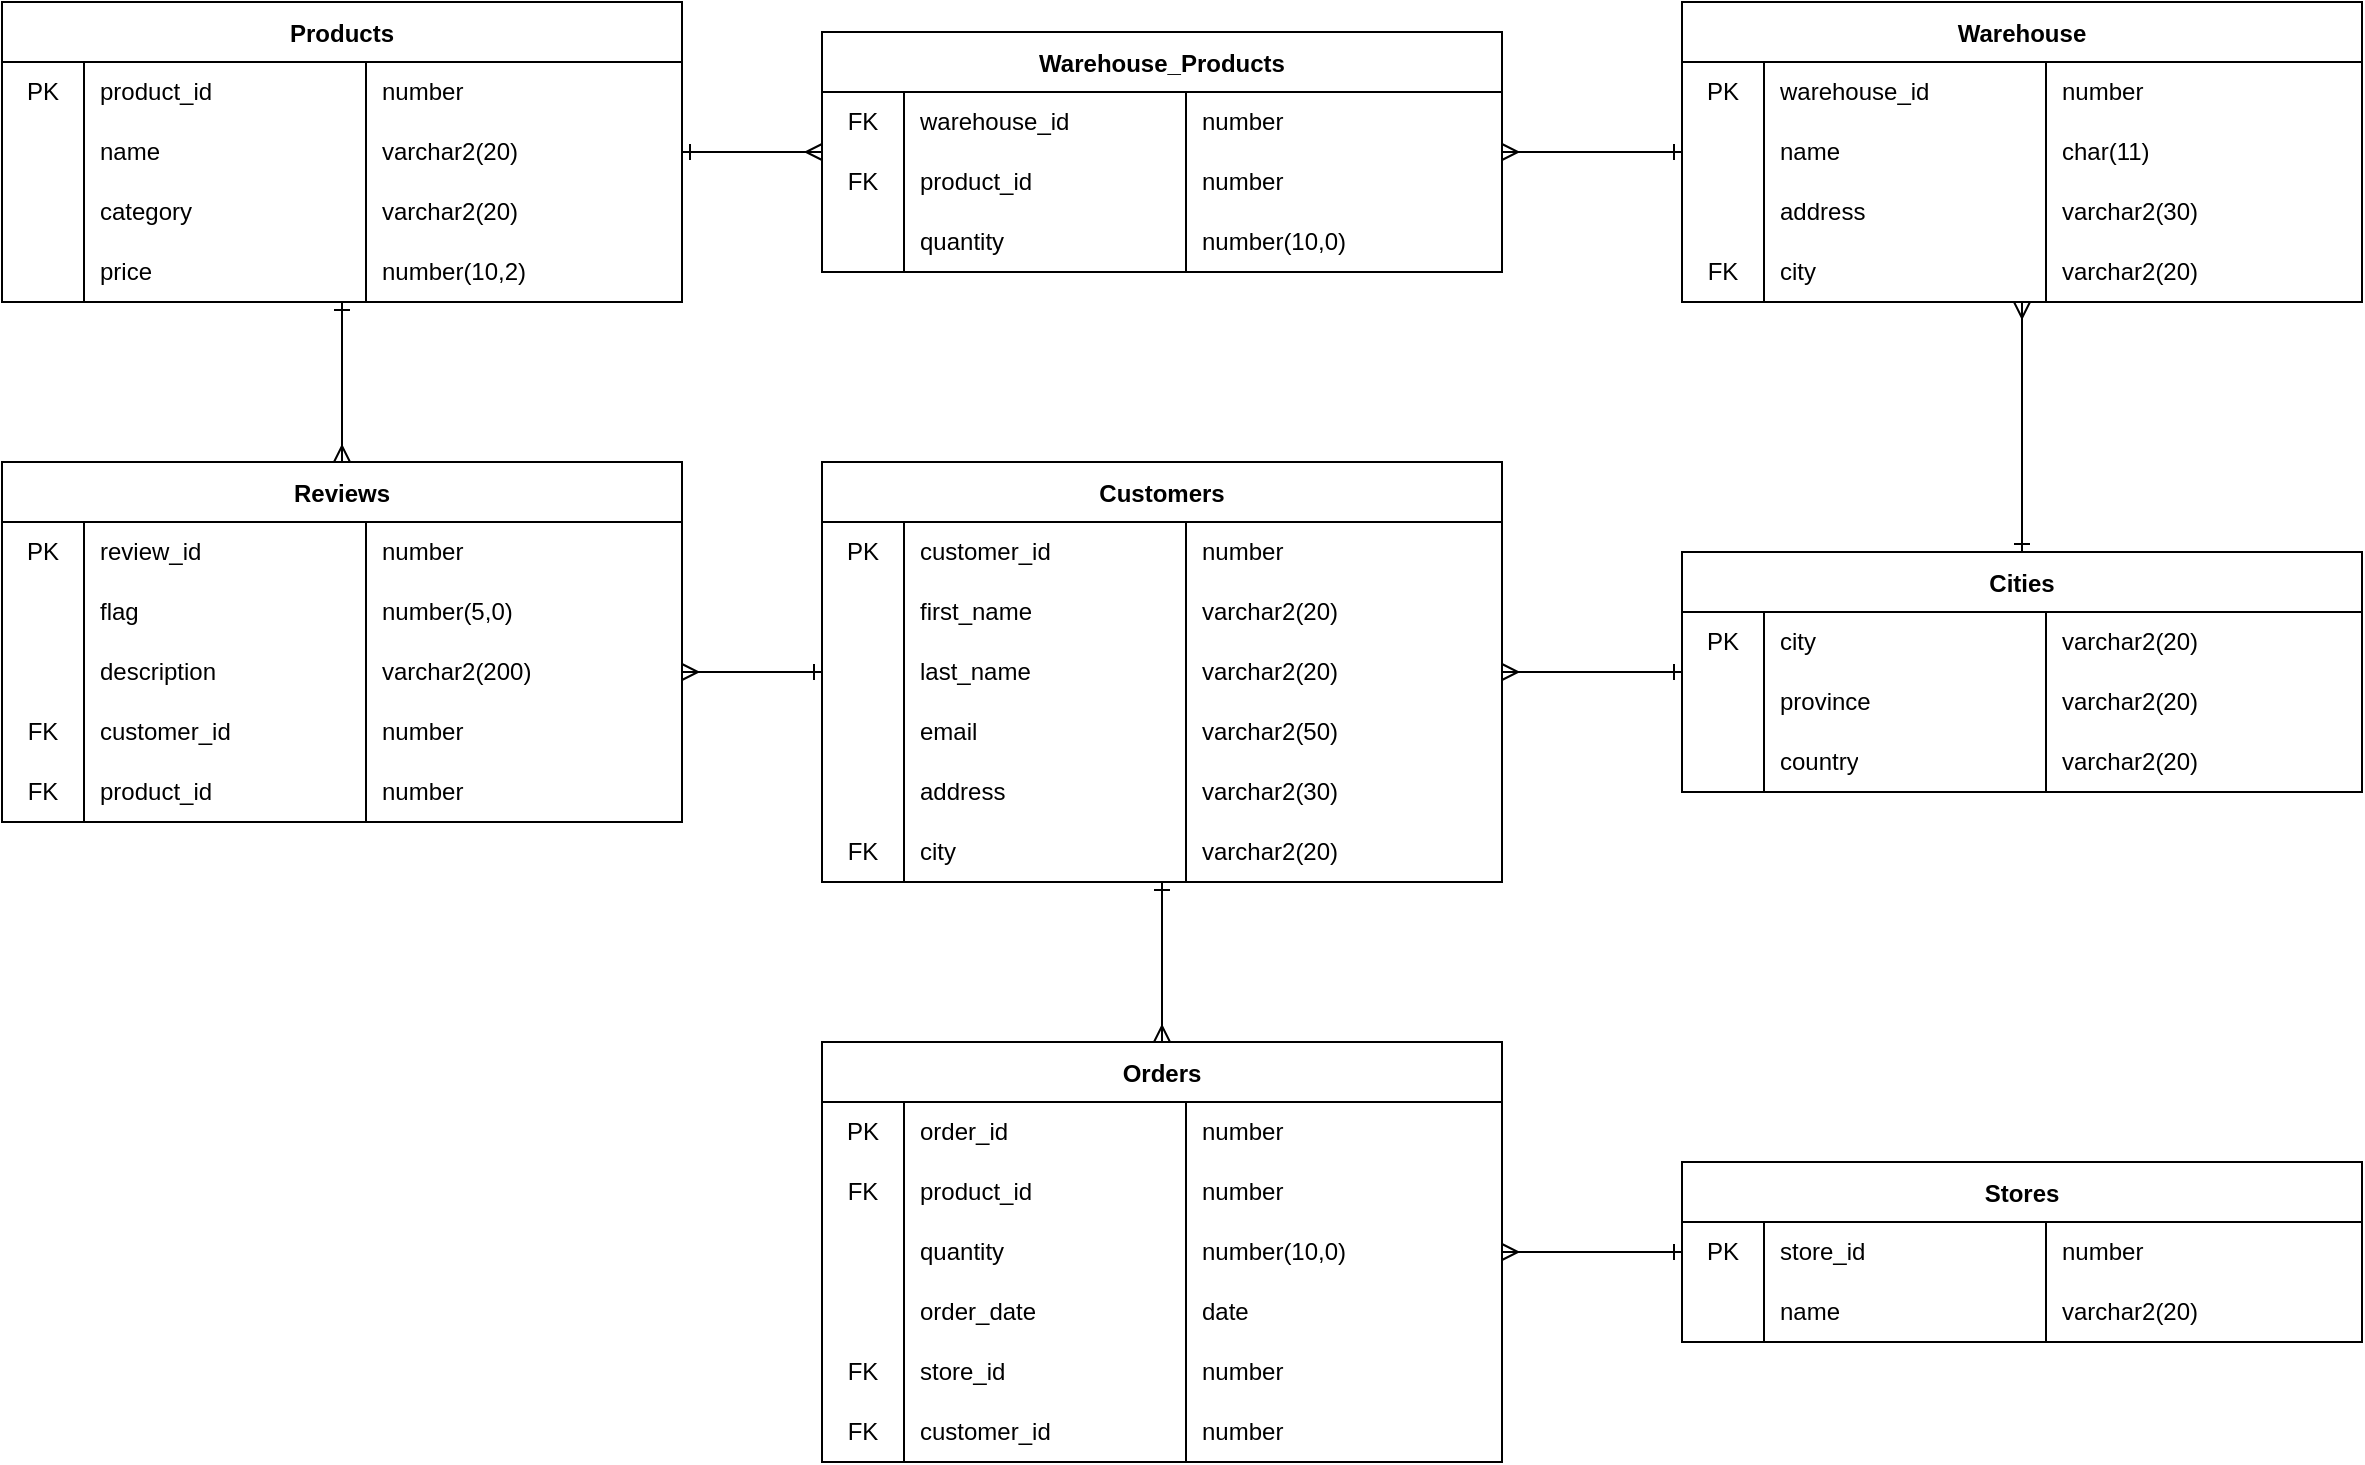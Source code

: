 <mxfile version="20.2.8" type="device"><diagram id="R2lEEEUBdFMjLlhIrx00" name="Page-1"><mxGraphModel dx="3183" dy="2027" grid="1" gridSize="10" guides="1" tooltips="1" connect="1" arrows="1" fold="1" page="1" pageScale="1" pageWidth="850" pageHeight="1100" math="0" shadow="0" extFonts="Permanent Marker^https://fonts.googleapis.com/css?family=Permanent+Marker"><root><mxCell id="0"/><mxCell id="1" parent="0"/><mxCell id="aEODd1yufYdPENkYLMsM-273" style="edgeStyle=orthogonalEdgeStyle;rounded=0;orthogonalLoop=1;jettySize=auto;html=1;exitX=0.5;exitY=0;exitDx=0;exitDy=0;entryX=0.521;entryY=1.113;entryDx=0;entryDy=0;entryPerimeter=0;startArrow=ERone;startFill=0;endArrow=ERmany;endFill=0;" parent="1" source="aEODd1yufYdPENkYLMsM-21" edge="1"><mxGeometry relative="1" as="geometry"><Array as="points"><mxPoint x="-255" y="153"/></Array></mxGeometry></mxCell><mxCell id="aEODd1yufYdPENkYLMsM-21" value="Stores" style="shape=table;startSize=30;container=1;collapsible=0;childLayout=tableLayout;fixedRows=1;rowLines=0;fontStyle=1;strokeWidth=1;" parent="1" vertex="1"><mxGeometry x="-60" y="150" width="340" height="90" as="geometry"/></mxCell><mxCell id="2h-nwLhCGiAIa_opCgop-12" style="shape=tableRow;horizontal=0;startSize=0;swimlaneHead=0;swimlaneBody=0;top=0;left=0;bottom=0;right=0;collapsible=0;dropTarget=0;fillColor=none;points=[[0,0.5],[1,0.5]];portConstraint=eastwest;strokeWidth=1;" parent="aEODd1yufYdPENkYLMsM-21" vertex="1"><mxGeometry y="30" width="340" height="30" as="geometry"/></mxCell><mxCell id="2h-nwLhCGiAIa_opCgop-13" value="PK" style="shape=partialRectangle;html=1;whiteSpace=wrap;connectable=0;fillColor=none;top=0;left=0;bottom=0;right=0;overflow=hidden;pointerEvents=1;strokeWidth=1;" parent="2h-nwLhCGiAIa_opCgop-12" vertex="1"><mxGeometry width="41" height="30" as="geometry"><mxRectangle width="41" height="30" as="alternateBounds"/></mxGeometry></mxCell><mxCell id="2h-nwLhCGiAIa_opCgop-14" value="store_id" style="shape=partialRectangle;html=1;whiteSpace=wrap;connectable=0;fillColor=none;top=0;left=0;bottom=0;right=0;align=left;spacingLeft=6;overflow=hidden;strokeWidth=1;" parent="2h-nwLhCGiAIa_opCgop-12" vertex="1"><mxGeometry x="41" width="141" height="30" as="geometry"><mxRectangle width="141" height="30" as="alternateBounds"/></mxGeometry></mxCell><mxCell id="2h-nwLhCGiAIa_opCgop-15" value="number" style="shape=partialRectangle;html=1;whiteSpace=wrap;connectable=0;fillColor=none;top=0;left=0;bottom=0;right=0;align=left;spacingLeft=6;overflow=hidden;strokeWidth=1;" parent="2h-nwLhCGiAIa_opCgop-12" vertex="1"><mxGeometry x="182" width="158" height="30" as="geometry"><mxRectangle width="158" height="30" as="alternateBounds"/></mxGeometry></mxCell><mxCell id="aEODd1yufYdPENkYLMsM-22" value="" style="shape=tableRow;horizontal=0;startSize=0;swimlaneHead=0;swimlaneBody=0;top=0;left=0;bottom=0;right=0;collapsible=0;dropTarget=0;fillColor=none;points=[[0,0.5],[1,0.5]];portConstraint=eastwest;strokeWidth=1;" parent="aEODd1yufYdPENkYLMsM-21" vertex="1"><mxGeometry y="60" width="340" height="30" as="geometry"/></mxCell><mxCell id="aEODd1yufYdPENkYLMsM-23" value="" style="shape=partialRectangle;html=1;whiteSpace=wrap;connectable=0;fillColor=none;top=0;left=0;bottom=0;right=0;overflow=hidden;pointerEvents=1;strokeWidth=1;" parent="aEODd1yufYdPENkYLMsM-22" vertex="1"><mxGeometry width="41" height="30" as="geometry"><mxRectangle width="41" height="30" as="alternateBounds"/></mxGeometry></mxCell><mxCell id="aEODd1yufYdPENkYLMsM-24" value="name" style="shape=partialRectangle;html=1;whiteSpace=wrap;connectable=0;fillColor=none;top=0;left=0;bottom=0;right=0;align=left;spacingLeft=6;overflow=hidden;strokeWidth=1;" parent="aEODd1yufYdPENkYLMsM-22" vertex="1"><mxGeometry x="41" width="141" height="30" as="geometry"><mxRectangle width="141" height="30" as="alternateBounds"/></mxGeometry></mxCell><mxCell id="aEODd1yufYdPENkYLMsM-215" value="varchar2(20)" style="shape=partialRectangle;html=1;whiteSpace=wrap;connectable=0;fillColor=none;top=0;left=0;bottom=0;right=0;align=left;spacingLeft=6;overflow=hidden;strokeWidth=1;" parent="aEODd1yufYdPENkYLMsM-22" vertex="1"><mxGeometry x="182" width="158" height="30" as="geometry"><mxRectangle width="158" height="30" as="alternateBounds"/></mxGeometry></mxCell><mxCell id="OL5w4VIqLaq0-u9MiyW4-149" style="edgeStyle=orthogonalEdgeStyle;rounded=0;orthogonalLoop=1;jettySize=auto;html=1;exitX=0.5;exitY=0;exitDx=0;exitDy=0;endArrow=ERone;endFill=0;startArrow=ERmany;startFill=0;" edge="1" parent="1" source="OL5w4VIqLaq0-u9MiyW4-1" target="OL5w4VIqLaq0-u9MiyW4-22"><mxGeometry relative="1" as="geometry"/></mxCell><mxCell id="OL5w4VIqLaq0-u9MiyW4-1" value="Orders" style="shape=table;startSize=30;container=1;collapsible=0;childLayout=tableLayout;fixedRows=1;rowLines=0;fontStyle=1;strokeWidth=1;" vertex="1" parent="1"><mxGeometry x="-490" y="90" width="340" height="210" as="geometry"/></mxCell><mxCell id="OL5w4VIqLaq0-u9MiyW4-2" style="shape=tableRow;horizontal=0;startSize=0;swimlaneHead=0;swimlaneBody=0;top=0;left=0;bottom=0;right=0;collapsible=0;dropTarget=0;fillColor=none;points=[[0,0.5],[1,0.5]];portConstraint=eastwest;strokeWidth=1;" vertex="1" parent="OL5w4VIqLaq0-u9MiyW4-1"><mxGeometry y="30" width="340" height="30" as="geometry"/></mxCell><mxCell id="OL5w4VIqLaq0-u9MiyW4-3" value="PK" style="shape=partialRectangle;html=1;whiteSpace=wrap;connectable=0;fillColor=none;top=0;left=0;bottom=0;right=0;overflow=hidden;pointerEvents=1;strokeWidth=1;" vertex="1" parent="OL5w4VIqLaq0-u9MiyW4-2"><mxGeometry width="41" height="30" as="geometry"><mxRectangle width="41" height="30" as="alternateBounds"/></mxGeometry></mxCell><mxCell id="OL5w4VIqLaq0-u9MiyW4-4" value="order_id" style="shape=partialRectangle;html=1;whiteSpace=wrap;connectable=0;fillColor=none;top=0;left=0;bottom=0;right=0;align=left;spacingLeft=6;overflow=hidden;strokeWidth=1;" vertex="1" parent="OL5w4VIqLaq0-u9MiyW4-2"><mxGeometry x="41" width="141" height="30" as="geometry"><mxRectangle width="141" height="30" as="alternateBounds"/></mxGeometry></mxCell><mxCell id="OL5w4VIqLaq0-u9MiyW4-5" value="number" style="shape=partialRectangle;html=1;whiteSpace=wrap;connectable=0;fillColor=none;top=0;left=0;bottom=0;right=0;align=left;spacingLeft=6;overflow=hidden;strokeWidth=1;" vertex="1" parent="OL5w4VIqLaq0-u9MiyW4-2"><mxGeometry x="182" width="158" height="30" as="geometry"><mxRectangle width="158" height="30" as="alternateBounds"/></mxGeometry></mxCell><mxCell id="OL5w4VIqLaq0-u9MiyW4-6" value="" style="shape=tableRow;horizontal=0;startSize=0;swimlaneHead=0;swimlaneBody=0;top=0;left=0;bottom=0;right=0;collapsible=0;dropTarget=0;fillColor=none;points=[[0,0.5],[1,0.5]];portConstraint=eastwest;strokeWidth=1;" vertex="1" parent="OL5w4VIqLaq0-u9MiyW4-1"><mxGeometry y="60" width="340" height="30" as="geometry"/></mxCell><mxCell id="OL5w4VIqLaq0-u9MiyW4-7" value="FK" style="shape=partialRectangle;html=1;whiteSpace=wrap;connectable=0;fillColor=none;top=0;left=0;bottom=0;right=0;overflow=hidden;pointerEvents=1;strokeWidth=1;" vertex="1" parent="OL5w4VIqLaq0-u9MiyW4-6"><mxGeometry width="41" height="30" as="geometry"><mxRectangle width="41" height="30" as="alternateBounds"/></mxGeometry></mxCell><mxCell id="OL5w4VIqLaq0-u9MiyW4-8" value="product_id" style="shape=partialRectangle;html=1;whiteSpace=wrap;connectable=0;fillColor=none;top=0;left=0;bottom=0;right=0;align=left;spacingLeft=6;overflow=hidden;strokeWidth=1;" vertex="1" parent="OL5w4VIqLaq0-u9MiyW4-6"><mxGeometry x="41" width="141" height="30" as="geometry"><mxRectangle width="141" height="30" as="alternateBounds"/></mxGeometry></mxCell><mxCell id="OL5w4VIqLaq0-u9MiyW4-9" value="number" style="shape=partialRectangle;html=1;whiteSpace=wrap;connectable=0;fillColor=none;top=0;left=0;bottom=0;right=0;align=left;spacingLeft=6;overflow=hidden;strokeWidth=1;" vertex="1" parent="OL5w4VIqLaq0-u9MiyW4-6"><mxGeometry x="182" width="158" height="30" as="geometry"><mxRectangle width="158" height="30" as="alternateBounds"/></mxGeometry></mxCell><mxCell id="OL5w4VIqLaq0-u9MiyW4-10" style="shape=tableRow;horizontal=0;startSize=0;swimlaneHead=0;swimlaneBody=0;top=0;left=0;bottom=0;right=0;collapsible=0;dropTarget=0;fillColor=none;points=[[0,0.5],[1,0.5]];portConstraint=eastwest;strokeWidth=1;" vertex="1" parent="OL5w4VIqLaq0-u9MiyW4-1"><mxGeometry y="90" width="340" height="30" as="geometry"/></mxCell><mxCell id="OL5w4VIqLaq0-u9MiyW4-11" style="shape=partialRectangle;html=1;whiteSpace=wrap;connectable=0;fillColor=none;top=0;left=0;bottom=0;right=0;overflow=hidden;pointerEvents=1;strokeWidth=1;" vertex="1" parent="OL5w4VIqLaq0-u9MiyW4-10"><mxGeometry width="41" height="30" as="geometry"><mxRectangle width="41" height="30" as="alternateBounds"/></mxGeometry></mxCell><mxCell id="OL5w4VIqLaq0-u9MiyW4-12" value="quantity" style="shape=partialRectangle;html=1;whiteSpace=wrap;connectable=0;fillColor=none;top=0;left=0;bottom=0;right=0;align=left;spacingLeft=6;overflow=hidden;strokeWidth=1;" vertex="1" parent="OL5w4VIqLaq0-u9MiyW4-10"><mxGeometry x="41" width="141" height="30" as="geometry"><mxRectangle width="141" height="30" as="alternateBounds"/></mxGeometry></mxCell><mxCell id="OL5w4VIqLaq0-u9MiyW4-13" value="number(10,0)" style="shape=partialRectangle;html=1;whiteSpace=wrap;connectable=0;fillColor=none;top=0;left=0;bottom=0;right=0;align=left;spacingLeft=6;overflow=hidden;strokeWidth=1;" vertex="1" parent="OL5w4VIqLaq0-u9MiyW4-10"><mxGeometry x="182" width="158" height="30" as="geometry"><mxRectangle width="158" height="30" as="alternateBounds"/></mxGeometry></mxCell><mxCell id="OL5w4VIqLaq0-u9MiyW4-14" style="shape=tableRow;horizontal=0;startSize=0;swimlaneHead=0;swimlaneBody=0;top=0;left=0;bottom=0;right=0;collapsible=0;dropTarget=0;fillColor=none;points=[[0,0.5],[1,0.5]];portConstraint=eastwest;strokeWidth=1;" vertex="1" parent="OL5w4VIqLaq0-u9MiyW4-1"><mxGeometry y="120" width="340" height="30" as="geometry"/></mxCell><mxCell id="OL5w4VIqLaq0-u9MiyW4-15" style="shape=partialRectangle;html=1;whiteSpace=wrap;connectable=0;fillColor=none;top=0;left=0;bottom=0;right=0;overflow=hidden;pointerEvents=1;strokeWidth=1;" vertex="1" parent="OL5w4VIqLaq0-u9MiyW4-14"><mxGeometry width="41" height="30" as="geometry"><mxRectangle width="41" height="30" as="alternateBounds"/></mxGeometry></mxCell><mxCell id="OL5w4VIqLaq0-u9MiyW4-16" value="order_date" style="shape=partialRectangle;html=1;whiteSpace=wrap;connectable=0;fillColor=none;top=0;left=0;bottom=0;right=0;align=left;spacingLeft=6;overflow=hidden;strokeWidth=1;" vertex="1" parent="OL5w4VIqLaq0-u9MiyW4-14"><mxGeometry x="41" width="141" height="30" as="geometry"><mxRectangle width="141" height="30" as="alternateBounds"/></mxGeometry></mxCell><mxCell id="OL5w4VIqLaq0-u9MiyW4-17" value="date" style="shape=partialRectangle;html=1;whiteSpace=wrap;connectable=0;fillColor=none;top=0;left=0;bottom=0;right=0;align=left;spacingLeft=6;overflow=hidden;strokeWidth=1;" vertex="1" parent="OL5w4VIqLaq0-u9MiyW4-14"><mxGeometry x="182" width="158" height="30" as="geometry"><mxRectangle width="158" height="30" as="alternateBounds"/></mxGeometry></mxCell><mxCell id="OL5w4VIqLaq0-u9MiyW4-18" style="shape=tableRow;horizontal=0;startSize=0;swimlaneHead=0;swimlaneBody=0;top=0;left=0;bottom=0;right=0;collapsible=0;dropTarget=0;fillColor=none;points=[[0,0.5],[1,0.5]];portConstraint=eastwest;strokeWidth=1;" vertex="1" parent="OL5w4VIqLaq0-u9MiyW4-1"><mxGeometry y="150" width="340" height="30" as="geometry"/></mxCell><mxCell id="OL5w4VIqLaq0-u9MiyW4-19" value="FK" style="shape=partialRectangle;html=1;whiteSpace=wrap;connectable=0;fillColor=none;top=0;left=0;bottom=0;right=0;overflow=hidden;pointerEvents=1;strokeWidth=1;" vertex="1" parent="OL5w4VIqLaq0-u9MiyW4-18"><mxGeometry width="41" height="30" as="geometry"><mxRectangle width="41" height="30" as="alternateBounds"/></mxGeometry></mxCell><mxCell id="OL5w4VIqLaq0-u9MiyW4-20" value="store_id" style="shape=partialRectangle;html=1;whiteSpace=wrap;connectable=0;fillColor=none;top=0;left=0;bottom=0;right=0;align=left;spacingLeft=6;overflow=hidden;strokeWidth=1;" vertex="1" parent="OL5w4VIqLaq0-u9MiyW4-18"><mxGeometry x="41" width="141" height="30" as="geometry"><mxRectangle width="141" height="30" as="alternateBounds"/></mxGeometry></mxCell><mxCell id="OL5w4VIqLaq0-u9MiyW4-21" value="number" style="shape=partialRectangle;html=1;whiteSpace=wrap;connectable=0;fillColor=none;top=0;left=0;bottom=0;right=0;align=left;spacingLeft=6;overflow=hidden;strokeWidth=1;" vertex="1" parent="OL5w4VIqLaq0-u9MiyW4-18"><mxGeometry x="182" width="158" height="30" as="geometry"><mxRectangle width="158" height="30" as="alternateBounds"/></mxGeometry></mxCell><mxCell id="OL5w4VIqLaq0-u9MiyW4-144" style="shape=tableRow;horizontal=0;startSize=0;swimlaneHead=0;swimlaneBody=0;top=0;left=0;bottom=0;right=0;collapsible=0;dropTarget=0;fillColor=none;points=[[0,0.5],[1,0.5]];portConstraint=eastwest;strokeWidth=1;" vertex="1" parent="OL5w4VIqLaq0-u9MiyW4-1"><mxGeometry y="180" width="340" height="30" as="geometry"/></mxCell><mxCell id="OL5w4VIqLaq0-u9MiyW4-145" value="FK" style="shape=partialRectangle;html=1;whiteSpace=wrap;connectable=0;fillColor=none;top=0;left=0;bottom=0;right=0;overflow=hidden;pointerEvents=1;strokeWidth=1;" vertex="1" parent="OL5w4VIqLaq0-u9MiyW4-144"><mxGeometry width="41" height="30" as="geometry"><mxRectangle width="41" height="30" as="alternateBounds"/></mxGeometry></mxCell><mxCell id="OL5w4VIqLaq0-u9MiyW4-146" value="customer_id" style="shape=partialRectangle;html=1;whiteSpace=wrap;connectable=0;fillColor=none;top=0;left=0;bottom=0;right=0;align=left;spacingLeft=6;overflow=hidden;strokeWidth=1;" vertex="1" parent="OL5w4VIqLaq0-u9MiyW4-144"><mxGeometry x="41" width="141" height="30" as="geometry"><mxRectangle width="141" height="30" as="alternateBounds"/></mxGeometry></mxCell><mxCell id="OL5w4VIqLaq0-u9MiyW4-147" value="number" style="shape=partialRectangle;html=1;whiteSpace=wrap;connectable=0;fillColor=none;top=0;left=0;bottom=0;right=0;align=left;spacingLeft=6;overflow=hidden;strokeWidth=1;" vertex="1" parent="OL5w4VIqLaq0-u9MiyW4-144"><mxGeometry x="182" width="158" height="30" as="geometry"><mxRectangle width="158" height="30" as="alternateBounds"/></mxGeometry></mxCell><mxCell id="OL5w4VIqLaq0-u9MiyW4-22" value="Customers" style="shape=table;startSize=30;container=1;collapsible=0;childLayout=tableLayout;fixedRows=1;rowLines=0;fontStyle=1;strokeWidth=1;" vertex="1" parent="1"><mxGeometry x="-490" y="-200" width="340" height="210" as="geometry"/></mxCell><mxCell id="OL5w4VIqLaq0-u9MiyW4-23" style="shape=tableRow;horizontal=0;startSize=0;swimlaneHead=0;swimlaneBody=0;top=0;left=0;bottom=0;right=0;collapsible=0;dropTarget=0;fillColor=none;points=[[0,0.5],[1,0.5]];portConstraint=eastwest;strokeWidth=1;" vertex="1" parent="OL5w4VIqLaq0-u9MiyW4-22"><mxGeometry y="30" width="340" height="30" as="geometry"/></mxCell><mxCell id="OL5w4VIqLaq0-u9MiyW4-24" value="PK" style="shape=partialRectangle;html=1;whiteSpace=wrap;connectable=0;fillColor=none;top=0;left=0;bottom=0;right=0;overflow=hidden;pointerEvents=1;strokeWidth=1;" vertex="1" parent="OL5w4VIqLaq0-u9MiyW4-23"><mxGeometry width="41" height="30" as="geometry"><mxRectangle width="41" height="30" as="alternateBounds"/></mxGeometry></mxCell><mxCell id="OL5w4VIqLaq0-u9MiyW4-25" value="customer_id" style="shape=partialRectangle;html=1;whiteSpace=wrap;connectable=0;fillColor=none;top=0;left=0;bottom=0;right=0;align=left;spacingLeft=6;overflow=hidden;strokeWidth=1;" vertex="1" parent="OL5w4VIqLaq0-u9MiyW4-23"><mxGeometry x="41" width="141" height="30" as="geometry"><mxRectangle width="141" height="30" as="alternateBounds"/></mxGeometry></mxCell><mxCell id="OL5w4VIqLaq0-u9MiyW4-26" value="number" style="shape=partialRectangle;html=1;whiteSpace=wrap;connectable=0;fillColor=none;top=0;left=0;bottom=0;right=0;align=left;spacingLeft=6;overflow=hidden;strokeWidth=1;" vertex="1" parent="OL5w4VIqLaq0-u9MiyW4-23"><mxGeometry x="182" width="158" height="30" as="geometry"><mxRectangle width="158" height="30" as="alternateBounds"/></mxGeometry></mxCell><mxCell id="OL5w4VIqLaq0-u9MiyW4-27" value="" style="shape=tableRow;horizontal=0;startSize=0;swimlaneHead=0;swimlaneBody=0;top=0;left=0;bottom=0;right=0;collapsible=0;dropTarget=0;fillColor=none;points=[[0,0.5],[1,0.5]];portConstraint=eastwest;strokeWidth=1;" vertex="1" parent="OL5w4VIqLaq0-u9MiyW4-22"><mxGeometry y="60" width="340" height="30" as="geometry"/></mxCell><mxCell id="OL5w4VIqLaq0-u9MiyW4-28" value="" style="shape=partialRectangle;html=1;whiteSpace=wrap;connectable=0;fillColor=none;top=0;left=0;bottom=0;right=0;overflow=hidden;pointerEvents=1;strokeWidth=1;" vertex="1" parent="OL5w4VIqLaq0-u9MiyW4-27"><mxGeometry width="41" height="30" as="geometry"><mxRectangle width="41" height="30" as="alternateBounds"/></mxGeometry></mxCell><mxCell id="OL5w4VIqLaq0-u9MiyW4-29" value="first_name" style="shape=partialRectangle;html=1;whiteSpace=wrap;connectable=0;fillColor=none;top=0;left=0;bottom=0;right=0;align=left;spacingLeft=6;overflow=hidden;strokeWidth=1;" vertex="1" parent="OL5w4VIqLaq0-u9MiyW4-27"><mxGeometry x="41" width="141" height="30" as="geometry"><mxRectangle width="141" height="30" as="alternateBounds"/></mxGeometry></mxCell><mxCell id="OL5w4VIqLaq0-u9MiyW4-30" value="varchar2(20)" style="shape=partialRectangle;html=1;whiteSpace=wrap;connectable=0;fillColor=none;top=0;left=0;bottom=0;right=0;align=left;spacingLeft=6;overflow=hidden;strokeWidth=1;" vertex="1" parent="OL5w4VIqLaq0-u9MiyW4-27"><mxGeometry x="182" width="158" height="30" as="geometry"><mxRectangle width="158" height="30" as="alternateBounds"/></mxGeometry></mxCell><mxCell id="OL5w4VIqLaq0-u9MiyW4-31" style="shape=tableRow;horizontal=0;startSize=0;swimlaneHead=0;swimlaneBody=0;top=0;left=0;bottom=0;right=0;collapsible=0;dropTarget=0;fillColor=none;points=[[0,0.5],[1,0.5]];portConstraint=eastwest;strokeWidth=1;" vertex="1" parent="OL5w4VIqLaq0-u9MiyW4-22"><mxGeometry y="90" width="340" height="30" as="geometry"/></mxCell><mxCell id="OL5w4VIqLaq0-u9MiyW4-32" style="shape=partialRectangle;html=1;whiteSpace=wrap;connectable=0;fillColor=none;top=0;left=0;bottom=0;right=0;overflow=hidden;pointerEvents=1;strokeWidth=1;" vertex="1" parent="OL5w4VIqLaq0-u9MiyW4-31"><mxGeometry width="41" height="30" as="geometry"><mxRectangle width="41" height="30" as="alternateBounds"/></mxGeometry></mxCell><mxCell id="OL5w4VIqLaq0-u9MiyW4-33" value="last_name" style="shape=partialRectangle;html=1;whiteSpace=wrap;connectable=0;fillColor=none;top=0;left=0;bottom=0;right=0;align=left;spacingLeft=6;overflow=hidden;strokeWidth=1;" vertex="1" parent="OL5w4VIqLaq0-u9MiyW4-31"><mxGeometry x="41" width="141" height="30" as="geometry"><mxRectangle width="141" height="30" as="alternateBounds"/></mxGeometry></mxCell><mxCell id="OL5w4VIqLaq0-u9MiyW4-34" value="varchar2(20)" style="shape=partialRectangle;html=1;whiteSpace=wrap;connectable=0;fillColor=none;top=0;left=0;bottom=0;right=0;align=left;spacingLeft=6;overflow=hidden;strokeWidth=1;" vertex="1" parent="OL5w4VIqLaq0-u9MiyW4-31"><mxGeometry x="182" width="158" height="30" as="geometry"><mxRectangle width="158" height="30" as="alternateBounds"/></mxGeometry></mxCell><mxCell id="OL5w4VIqLaq0-u9MiyW4-35" style="shape=tableRow;horizontal=0;startSize=0;swimlaneHead=0;swimlaneBody=0;top=0;left=0;bottom=0;right=0;collapsible=0;dropTarget=0;fillColor=none;points=[[0,0.5],[1,0.5]];portConstraint=eastwest;strokeWidth=1;" vertex="1" parent="OL5w4VIqLaq0-u9MiyW4-22"><mxGeometry y="120" width="340" height="30" as="geometry"/></mxCell><mxCell id="OL5w4VIqLaq0-u9MiyW4-36" style="shape=partialRectangle;html=1;whiteSpace=wrap;connectable=0;fillColor=none;top=0;left=0;bottom=0;right=0;overflow=hidden;pointerEvents=1;strokeWidth=1;" vertex="1" parent="OL5w4VIqLaq0-u9MiyW4-35"><mxGeometry width="41" height="30" as="geometry"><mxRectangle width="41" height="30" as="alternateBounds"/></mxGeometry></mxCell><mxCell id="OL5w4VIqLaq0-u9MiyW4-37" value="email" style="shape=partialRectangle;html=1;whiteSpace=wrap;connectable=0;fillColor=none;top=0;left=0;bottom=0;right=0;align=left;spacingLeft=6;overflow=hidden;strokeWidth=1;" vertex="1" parent="OL5w4VIqLaq0-u9MiyW4-35"><mxGeometry x="41" width="141" height="30" as="geometry"><mxRectangle width="141" height="30" as="alternateBounds"/></mxGeometry></mxCell><mxCell id="OL5w4VIqLaq0-u9MiyW4-38" value="varchar2(50)" style="shape=partialRectangle;html=1;whiteSpace=wrap;connectable=0;fillColor=none;top=0;left=0;bottom=0;right=0;align=left;spacingLeft=6;overflow=hidden;strokeWidth=1;" vertex="1" parent="OL5w4VIqLaq0-u9MiyW4-35"><mxGeometry x="182" width="158" height="30" as="geometry"><mxRectangle width="158" height="30" as="alternateBounds"/></mxGeometry></mxCell><mxCell id="OL5w4VIqLaq0-u9MiyW4-39" style="shape=tableRow;horizontal=0;startSize=0;swimlaneHead=0;swimlaneBody=0;top=0;left=0;bottom=0;right=0;collapsible=0;dropTarget=0;fillColor=none;points=[[0,0.5],[1,0.5]];portConstraint=eastwest;strokeWidth=1;" vertex="1" parent="OL5w4VIqLaq0-u9MiyW4-22"><mxGeometry y="150" width="340" height="30" as="geometry"/></mxCell><mxCell id="OL5w4VIqLaq0-u9MiyW4-40" value="" style="shape=partialRectangle;html=1;whiteSpace=wrap;connectable=0;fillColor=none;top=0;left=0;bottom=0;right=0;overflow=hidden;pointerEvents=1;strokeWidth=1;" vertex="1" parent="OL5w4VIqLaq0-u9MiyW4-39"><mxGeometry width="41" height="30" as="geometry"><mxRectangle width="41" height="30" as="alternateBounds"/></mxGeometry></mxCell><mxCell id="OL5w4VIqLaq0-u9MiyW4-41" value="address" style="shape=partialRectangle;html=1;whiteSpace=wrap;connectable=0;fillColor=none;top=0;left=0;bottom=0;right=0;align=left;spacingLeft=6;overflow=hidden;strokeWidth=1;" vertex="1" parent="OL5w4VIqLaq0-u9MiyW4-39"><mxGeometry x="41" width="141" height="30" as="geometry"><mxRectangle width="141" height="30" as="alternateBounds"/></mxGeometry></mxCell><mxCell id="OL5w4VIqLaq0-u9MiyW4-42" value="varchar2(30)" style="shape=partialRectangle;html=1;whiteSpace=wrap;connectable=0;fillColor=none;top=0;left=0;bottom=0;right=0;align=left;spacingLeft=6;overflow=hidden;strokeWidth=1;" vertex="1" parent="OL5w4VIqLaq0-u9MiyW4-39"><mxGeometry x="182" width="158" height="30" as="geometry"><mxRectangle width="158" height="30" as="alternateBounds"/></mxGeometry></mxCell><mxCell id="OL5w4VIqLaq0-u9MiyW4-136" style="shape=tableRow;horizontal=0;startSize=0;swimlaneHead=0;swimlaneBody=0;top=0;left=0;bottom=0;right=0;collapsible=0;dropTarget=0;fillColor=none;points=[[0,0.5],[1,0.5]];portConstraint=eastwest;strokeWidth=1;" vertex="1" parent="OL5w4VIqLaq0-u9MiyW4-22"><mxGeometry y="180" width="340" height="30" as="geometry"/></mxCell><mxCell id="OL5w4VIqLaq0-u9MiyW4-137" value="FK" style="shape=partialRectangle;html=1;whiteSpace=wrap;connectable=0;fillColor=none;top=0;left=0;bottom=0;right=0;overflow=hidden;pointerEvents=1;strokeWidth=1;" vertex="1" parent="OL5w4VIqLaq0-u9MiyW4-136"><mxGeometry width="41" height="30" as="geometry"><mxRectangle width="41" height="30" as="alternateBounds"/></mxGeometry></mxCell><mxCell id="OL5w4VIqLaq0-u9MiyW4-138" value="city" style="shape=partialRectangle;html=1;whiteSpace=wrap;connectable=0;fillColor=none;top=0;left=0;bottom=0;right=0;align=left;spacingLeft=6;overflow=hidden;strokeWidth=1;" vertex="1" parent="OL5w4VIqLaq0-u9MiyW4-136"><mxGeometry x="41" width="141" height="30" as="geometry"><mxRectangle width="141" height="30" as="alternateBounds"/></mxGeometry></mxCell><mxCell id="OL5w4VIqLaq0-u9MiyW4-139" value="varchar2(20)" style="shape=partialRectangle;html=1;whiteSpace=wrap;connectable=0;fillColor=none;top=0;left=0;bottom=0;right=0;align=left;spacingLeft=6;overflow=hidden;strokeWidth=1;" vertex="1" parent="OL5w4VIqLaq0-u9MiyW4-136"><mxGeometry x="182" width="158" height="30" as="geometry"><mxRectangle width="158" height="30" as="alternateBounds"/></mxGeometry></mxCell><mxCell id="OL5w4VIqLaq0-u9MiyW4-43" value="Warehouse" style="shape=table;startSize=30;container=1;collapsible=0;childLayout=tableLayout;fixedRows=1;rowLines=0;fontStyle=1;strokeWidth=1;" vertex="1" parent="1"><mxGeometry x="-60" y="-430" width="340" height="150" as="geometry"/></mxCell><mxCell id="OL5w4VIqLaq0-u9MiyW4-44" style="shape=tableRow;horizontal=0;startSize=0;swimlaneHead=0;swimlaneBody=0;top=0;left=0;bottom=0;right=0;collapsible=0;dropTarget=0;fillColor=none;points=[[0,0.5],[1,0.5]];portConstraint=eastwest;strokeWidth=1;" vertex="1" parent="OL5w4VIqLaq0-u9MiyW4-43"><mxGeometry y="30" width="340" height="30" as="geometry"/></mxCell><mxCell id="OL5w4VIqLaq0-u9MiyW4-45" value="PK" style="shape=partialRectangle;html=1;whiteSpace=wrap;connectable=0;fillColor=none;top=0;left=0;bottom=0;right=0;overflow=hidden;pointerEvents=1;strokeWidth=1;" vertex="1" parent="OL5w4VIqLaq0-u9MiyW4-44"><mxGeometry width="41" height="30" as="geometry"><mxRectangle width="41" height="30" as="alternateBounds"/></mxGeometry></mxCell><mxCell id="OL5w4VIqLaq0-u9MiyW4-46" value="warehouse_id" style="shape=partialRectangle;html=1;whiteSpace=wrap;connectable=0;fillColor=none;top=0;left=0;bottom=0;right=0;align=left;spacingLeft=6;overflow=hidden;strokeWidth=1;" vertex="1" parent="OL5w4VIqLaq0-u9MiyW4-44"><mxGeometry x="41" width="141" height="30" as="geometry"><mxRectangle width="141" height="30" as="alternateBounds"/></mxGeometry></mxCell><mxCell id="OL5w4VIqLaq0-u9MiyW4-47" value="number" style="shape=partialRectangle;html=1;whiteSpace=wrap;connectable=0;fillColor=none;top=0;left=0;bottom=0;right=0;align=left;spacingLeft=6;overflow=hidden;strokeWidth=1;" vertex="1" parent="OL5w4VIqLaq0-u9MiyW4-44"><mxGeometry x="182" width="158" height="30" as="geometry"><mxRectangle width="158" height="30" as="alternateBounds"/></mxGeometry></mxCell><mxCell id="OL5w4VIqLaq0-u9MiyW4-48" value="" style="shape=tableRow;horizontal=0;startSize=0;swimlaneHead=0;swimlaneBody=0;top=0;left=0;bottom=0;right=0;collapsible=0;dropTarget=0;fillColor=none;points=[[0,0.5],[1,0.5]];portConstraint=eastwest;strokeWidth=1;" vertex="1" parent="OL5w4VIqLaq0-u9MiyW4-43"><mxGeometry y="60" width="340" height="30" as="geometry"/></mxCell><mxCell id="OL5w4VIqLaq0-u9MiyW4-49" value="" style="shape=partialRectangle;html=1;whiteSpace=wrap;connectable=0;fillColor=none;top=0;left=0;bottom=0;right=0;overflow=hidden;pointerEvents=1;strokeWidth=1;" vertex="1" parent="OL5w4VIqLaq0-u9MiyW4-48"><mxGeometry width="41" height="30" as="geometry"><mxRectangle width="41" height="30" as="alternateBounds"/></mxGeometry></mxCell><mxCell id="OL5w4VIqLaq0-u9MiyW4-50" value="name" style="shape=partialRectangle;html=1;whiteSpace=wrap;connectable=0;fillColor=none;top=0;left=0;bottom=0;right=0;align=left;spacingLeft=6;overflow=hidden;strokeWidth=1;" vertex="1" parent="OL5w4VIqLaq0-u9MiyW4-48"><mxGeometry x="41" width="141" height="30" as="geometry"><mxRectangle width="141" height="30" as="alternateBounds"/></mxGeometry></mxCell><mxCell id="OL5w4VIqLaq0-u9MiyW4-51" value="char(11)" style="shape=partialRectangle;html=1;whiteSpace=wrap;connectable=0;fillColor=none;top=0;left=0;bottom=0;right=0;align=left;spacingLeft=6;overflow=hidden;strokeWidth=1;" vertex="1" parent="OL5w4VIqLaq0-u9MiyW4-48"><mxGeometry x="182" width="158" height="30" as="geometry"><mxRectangle width="158" height="30" as="alternateBounds"/></mxGeometry></mxCell><mxCell id="OL5w4VIqLaq0-u9MiyW4-52" style="shape=tableRow;horizontal=0;startSize=0;swimlaneHead=0;swimlaneBody=0;top=0;left=0;bottom=0;right=0;collapsible=0;dropTarget=0;fillColor=none;points=[[0,0.5],[1,0.5]];portConstraint=eastwest;strokeWidth=1;" vertex="1" parent="OL5w4VIqLaq0-u9MiyW4-43"><mxGeometry y="90" width="340" height="30" as="geometry"/></mxCell><mxCell id="OL5w4VIqLaq0-u9MiyW4-53" style="shape=partialRectangle;html=1;whiteSpace=wrap;connectable=0;fillColor=none;top=0;left=0;bottom=0;right=0;overflow=hidden;pointerEvents=1;strokeWidth=1;" vertex="1" parent="OL5w4VIqLaq0-u9MiyW4-52"><mxGeometry width="41" height="30" as="geometry"><mxRectangle width="41" height="30" as="alternateBounds"/></mxGeometry></mxCell><mxCell id="OL5w4VIqLaq0-u9MiyW4-54" value="address" style="shape=partialRectangle;html=1;whiteSpace=wrap;connectable=0;fillColor=none;top=0;left=0;bottom=0;right=0;align=left;spacingLeft=6;overflow=hidden;strokeWidth=1;" vertex="1" parent="OL5w4VIqLaq0-u9MiyW4-52"><mxGeometry x="41" width="141" height="30" as="geometry"><mxRectangle width="141" height="30" as="alternateBounds"/></mxGeometry></mxCell><mxCell id="OL5w4VIqLaq0-u9MiyW4-55" value="varchar2(30)" style="shape=partialRectangle;html=1;whiteSpace=wrap;connectable=0;fillColor=none;top=0;left=0;bottom=0;right=0;align=left;spacingLeft=6;overflow=hidden;strokeWidth=1;" vertex="1" parent="OL5w4VIqLaq0-u9MiyW4-52"><mxGeometry x="182" width="158" height="30" as="geometry"><mxRectangle width="158" height="30" as="alternateBounds"/></mxGeometry></mxCell><mxCell id="OL5w4VIqLaq0-u9MiyW4-140" style="shape=tableRow;horizontal=0;startSize=0;swimlaneHead=0;swimlaneBody=0;top=0;left=0;bottom=0;right=0;collapsible=0;dropTarget=0;fillColor=none;points=[[0,0.5],[1,0.5]];portConstraint=eastwest;strokeWidth=1;" vertex="1" parent="OL5w4VIqLaq0-u9MiyW4-43"><mxGeometry y="120" width="340" height="30" as="geometry"/></mxCell><mxCell id="OL5w4VIqLaq0-u9MiyW4-141" value="FK" style="shape=partialRectangle;html=1;whiteSpace=wrap;connectable=0;fillColor=none;top=0;left=0;bottom=0;right=0;overflow=hidden;pointerEvents=1;strokeWidth=1;" vertex="1" parent="OL5w4VIqLaq0-u9MiyW4-140"><mxGeometry width="41" height="30" as="geometry"><mxRectangle width="41" height="30" as="alternateBounds"/></mxGeometry></mxCell><mxCell id="OL5w4VIqLaq0-u9MiyW4-142" value="city" style="shape=partialRectangle;html=1;whiteSpace=wrap;connectable=0;fillColor=none;top=0;left=0;bottom=0;right=0;align=left;spacingLeft=6;overflow=hidden;strokeWidth=1;" vertex="1" parent="OL5w4VIqLaq0-u9MiyW4-140"><mxGeometry x="41" width="141" height="30" as="geometry"><mxRectangle width="141" height="30" as="alternateBounds"/></mxGeometry></mxCell><mxCell id="OL5w4VIqLaq0-u9MiyW4-143" value="varchar2(20)" style="shape=partialRectangle;html=1;whiteSpace=wrap;connectable=0;fillColor=none;top=0;left=0;bottom=0;right=0;align=left;spacingLeft=6;overflow=hidden;strokeWidth=1;" vertex="1" parent="OL5w4VIqLaq0-u9MiyW4-140"><mxGeometry x="182" width="158" height="30" as="geometry"><mxRectangle width="158" height="30" as="alternateBounds"/></mxGeometry></mxCell><mxCell id="OL5w4VIqLaq0-u9MiyW4-64" value="Warehouse_Products" style="shape=table;startSize=30;container=1;collapsible=0;childLayout=tableLayout;fixedRows=1;rowLines=0;fontStyle=1;strokeWidth=1;" vertex="1" parent="1"><mxGeometry x="-490" y="-415" width="340" height="120" as="geometry"/></mxCell><mxCell id="OL5w4VIqLaq0-u9MiyW4-65" style="shape=tableRow;horizontal=0;startSize=0;swimlaneHead=0;swimlaneBody=0;top=0;left=0;bottom=0;right=0;collapsible=0;dropTarget=0;fillColor=none;points=[[0,0.5],[1,0.5]];portConstraint=eastwest;strokeWidth=1;" vertex="1" parent="OL5w4VIqLaq0-u9MiyW4-64"><mxGeometry y="30" width="340" height="30" as="geometry"/></mxCell><mxCell id="OL5w4VIqLaq0-u9MiyW4-66" value="FK" style="shape=partialRectangle;html=1;whiteSpace=wrap;connectable=0;fillColor=none;top=0;left=0;bottom=0;right=0;overflow=hidden;pointerEvents=1;strokeWidth=1;" vertex="1" parent="OL5w4VIqLaq0-u9MiyW4-65"><mxGeometry width="41" height="30" as="geometry"><mxRectangle width="41" height="30" as="alternateBounds"/></mxGeometry></mxCell><mxCell id="OL5w4VIqLaq0-u9MiyW4-67" value="warehouse_id" style="shape=partialRectangle;html=1;whiteSpace=wrap;connectable=0;fillColor=none;top=0;left=0;bottom=0;right=0;align=left;spacingLeft=6;overflow=hidden;strokeWidth=1;" vertex="1" parent="OL5w4VIqLaq0-u9MiyW4-65"><mxGeometry x="41" width="141" height="30" as="geometry"><mxRectangle width="141" height="30" as="alternateBounds"/></mxGeometry></mxCell><mxCell id="OL5w4VIqLaq0-u9MiyW4-68" value="number" style="shape=partialRectangle;html=1;whiteSpace=wrap;connectable=0;fillColor=none;top=0;left=0;bottom=0;right=0;align=left;spacingLeft=6;overflow=hidden;strokeWidth=1;" vertex="1" parent="OL5w4VIqLaq0-u9MiyW4-65"><mxGeometry x="182" width="158" height="30" as="geometry"><mxRectangle width="158" height="30" as="alternateBounds"/></mxGeometry></mxCell><mxCell id="OL5w4VIqLaq0-u9MiyW4-69" value="" style="shape=tableRow;horizontal=0;startSize=0;swimlaneHead=0;swimlaneBody=0;top=0;left=0;bottom=0;right=0;collapsible=0;dropTarget=0;fillColor=none;points=[[0,0.5],[1,0.5]];portConstraint=eastwest;strokeWidth=1;" vertex="1" parent="OL5w4VIqLaq0-u9MiyW4-64"><mxGeometry y="60" width="340" height="30" as="geometry"/></mxCell><mxCell id="OL5w4VIqLaq0-u9MiyW4-70" value="FK" style="shape=partialRectangle;html=1;whiteSpace=wrap;connectable=0;fillColor=none;top=0;left=0;bottom=0;right=0;overflow=hidden;pointerEvents=1;strokeWidth=1;" vertex="1" parent="OL5w4VIqLaq0-u9MiyW4-69"><mxGeometry width="41" height="30" as="geometry"><mxRectangle width="41" height="30" as="alternateBounds"/></mxGeometry></mxCell><mxCell id="OL5w4VIqLaq0-u9MiyW4-71" value="product_id" style="shape=partialRectangle;html=1;whiteSpace=wrap;connectable=0;fillColor=none;top=0;left=0;bottom=0;right=0;align=left;spacingLeft=6;overflow=hidden;strokeWidth=1;" vertex="1" parent="OL5w4VIqLaq0-u9MiyW4-69"><mxGeometry x="41" width="141" height="30" as="geometry"><mxRectangle width="141" height="30" as="alternateBounds"/></mxGeometry></mxCell><mxCell id="OL5w4VIqLaq0-u9MiyW4-72" value="number" style="shape=partialRectangle;html=1;whiteSpace=wrap;connectable=0;fillColor=none;top=0;left=0;bottom=0;right=0;align=left;spacingLeft=6;overflow=hidden;strokeWidth=1;" vertex="1" parent="OL5w4VIqLaq0-u9MiyW4-69"><mxGeometry x="182" width="158" height="30" as="geometry"><mxRectangle width="158" height="30" as="alternateBounds"/></mxGeometry></mxCell><mxCell id="OL5w4VIqLaq0-u9MiyW4-73" style="shape=tableRow;horizontal=0;startSize=0;swimlaneHead=0;swimlaneBody=0;top=0;left=0;bottom=0;right=0;collapsible=0;dropTarget=0;fillColor=none;points=[[0,0.5],[1,0.5]];portConstraint=eastwest;strokeWidth=1;" vertex="1" parent="OL5w4VIqLaq0-u9MiyW4-64"><mxGeometry y="90" width="340" height="30" as="geometry"/></mxCell><mxCell id="OL5w4VIqLaq0-u9MiyW4-74" style="shape=partialRectangle;html=1;whiteSpace=wrap;connectable=0;fillColor=none;top=0;left=0;bottom=0;right=0;overflow=hidden;pointerEvents=1;strokeWidth=1;" vertex="1" parent="OL5w4VIqLaq0-u9MiyW4-73"><mxGeometry width="41" height="30" as="geometry"><mxRectangle width="41" height="30" as="alternateBounds"/></mxGeometry></mxCell><mxCell id="OL5w4VIqLaq0-u9MiyW4-75" value="quantity" style="shape=partialRectangle;html=1;whiteSpace=wrap;connectable=0;fillColor=none;top=0;left=0;bottom=0;right=0;align=left;spacingLeft=6;overflow=hidden;strokeWidth=1;" vertex="1" parent="OL5w4VIqLaq0-u9MiyW4-73"><mxGeometry x="41" width="141" height="30" as="geometry"><mxRectangle width="141" height="30" as="alternateBounds"/></mxGeometry></mxCell><mxCell id="OL5w4VIqLaq0-u9MiyW4-76" value="number(10,0)" style="shape=partialRectangle;html=1;whiteSpace=wrap;connectable=0;fillColor=none;top=0;left=0;bottom=0;right=0;align=left;spacingLeft=6;overflow=hidden;strokeWidth=1;" vertex="1" parent="OL5w4VIqLaq0-u9MiyW4-73"><mxGeometry x="182" width="158" height="30" as="geometry"><mxRectangle width="158" height="30" as="alternateBounds"/></mxGeometry></mxCell><mxCell id="OL5w4VIqLaq0-u9MiyW4-157" style="edgeStyle=orthogonalEdgeStyle;rounded=0;orthogonalLoop=1;jettySize=auto;html=1;exitX=0.5;exitY=0;exitDx=0;exitDy=0;startArrow=ERmany;startFill=0;endArrow=ERone;endFill=0;" edge="1" parent="1" source="OL5w4VIqLaq0-u9MiyW4-77" target="OL5w4VIqLaq0-u9MiyW4-90"><mxGeometry relative="1" as="geometry"/></mxCell><mxCell id="OL5w4VIqLaq0-u9MiyW4-77" value="Reviews" style="shape=table;startSize=30;container=1;collapsible=0;childLayout=tableLayout;fixedRows=1;rowLines=0;fontStyle=1;strokeWidth=1;" vertex="1" parent="1"><mxGeometry x="-900" y="-200" width="340" height="180" as="geometry"/></mxCell><mxCell id="OL5w4VIqLaq0-u9MiyW4-78" style="shape=tableRow;horizontal=0;startSize=0;swimlaneHead=0;swimlaneBody=0;top=0;left=0;bottom=0;right=0;collapsible=0;dropTarget=0;fillColor=none;points=[[0,0.5],[1,0.5]];portConstraint=eastwest;strokeWidth=1;" vertex="1" parent="OL5w4VIqLaq0-u9MiyW4-77"><mxGeometry y="30" width="340" height="30" as="geometry"/></mxCell><mxCell id="OL5w4VIqLaq0-u9MiyW4-79" value="PK" style="shape=partialRectangle;html=1;whiteSpace=wrap;connectable=0;fillColor=none;top=0;left=0;bottom=0;right=0;overflow=hidden;pointerEvents=1;strokeWidth=1;" vertex="1" parent="OL5w4VIqLaq0-u9MiyW4-78"><mxGeometry width="41" height="30" as="geometry"><mxRectangle width="41" height="30" as="alternateBounds"/></mxGeometry></mxCell><mxCell id="OL5w4VIqLaq0-u9MiyW4-80" value="review_id" style="shape=partialRectangle;html=1;whiteSpace=wrap;connectable=0;fillColor=none;top=0;left=0;bottom=0;right=0;align=left;spacingLeft=6;overflow=hidden;strokeWidth=1;" vertex="1" parent="OL5w4VIqLaq0-u9MiyW4-78"><mxGeometry x="41" width="141" height="30" as="geometry"><mxRectangle width="141" height="30" as="alternateBounds"/></mxGeometry></mxCell><mxCell id="OL5w4VIqLaq0-u9MiyW4-81" value="number" style="shape=partialRectangle;html=1;whiteSpace=wrap;connectable=0;fillColor=none;top=0;left=0;bottom=0;right=0;align=left;spacingLeft=6;overflow=hidden;strokeWidth=1;" vertex="1" parent="OL5w4VIqLaq0-u9MiyW4-78"><mxGeometry x="182" width="158" height="30" as="geometry"><mxRectangle width="158" height="30" as="alternateBounds"/></mxGeometry></mxCell><mxCell id="OL5w4VIqLaq0-u9MiyW4-82" value="" style="shape=tableRow;horizontal=0;startSize=0;swimlaneHead=0;swimlaneBody=0;top=0;left=0;bottom=0;right=0;collapsible=0;dropTarget=0;fillColor=none;points=[[0,0.5],[1,0.5]];portConstraint=eastwest;strokeWidth=1;" vertex="1" parent="OL5w4VIqLaq0-u9MiyW4-77"><mxGeometry y="60" width="340" height="30" as="geometry"/></mxCell><mxCell id="OL5w4VIqLaq0-u9MiyW4-83" value="" style="shape=partialRectangle;html=1;whiteSpace=wrap;connectable=0;fillColor=none;top=0;left=0;bottom=0;right=0;overflow=hidden;pointerEvents=1;strokeWidth=1;" vertex="1" parent="OL5w4VIqLaq0-u9MiyW4-82"><mxGeometry width="41" height="30" as="geometry"><mxRectangle width="41" height="30" as="alternateBounds"/></mxGeometry></mxCell><mxCell id="OL5w4VIqLaq0-u9MiyW4-84" value="flag" style="shape=partialRectangle;html=1;whiteSpace=wrap;connectable=0;fillColor=none;top=0;left=0;bottom=0;right=0;align=left;spacingLeft=6;overflow=hidden;strokeWidth=1;" vertex="1" parent="OL5w4VIqLaq0-u9MiyW4-82"><mxGeometry x="41" width="141" height="30" as="geometry"><mxRectangle width="141" height="30" as="alternateBounds"/></mxGeometry></mxCell><mxCell id="OL5w4VIqLaq0-u9MiyW4-85" value="number(5,0)" style="shape=partialRectangle;html=1;whiteSpace=wrap;connectable=0;fillColor=none;top=0;left=0;bottom=0;right=0;align=left;spacingLeft=6;overflow=hidden;strokeWidth=1;" vertex="1" parent="OL5w4VIqLaq0-u9MiyW4-82"><mxGeometry x="182" width="158" height="30" as="geometry"><mxRectangle width="158" height="30" as="alternateBounds"/></mxGeometry></mxCell><mxCell id="OL5w4VIqLaq0-u9MiyW4-86" style="shape=tableRow;horizontal=0;startSize=0;swimlaneHead=0;swimlaneBody=0;top=0;left=0;bottom=0;right=0;collapsible=0;dropTarget=0;fillColor=none;points=[[0,0.5],[1,0.5]];portConstraint=eastwest;strokeWidth=1;" vertex="1" parent="OL5w4VIqLaq0-u9MiyW4-77"><mxGeometry y="90" width="340" height="30" as="geometry"/></mxCell><mxCell id="OL5w4VIqLaq0-u9MiyW4-87" style="shape=partialRectangle;html=1;whiteSpace=wrap;connectable=0;fillColor=none;top=0;left=0;bottom=0;right=0;overflow=hidden;pointerEvents=1;strokeWidth=1;" vertex="1" parent="OL5w4VIqLaq0-u9MiyW4-86"><mxGeometry width="41" height="30" as="geometry"><mxRectangle width="41" height="30" as="alternateBounds"/></mxGeometry></mxCell><mxCell id="OL5w4VIqLaq0-u9MiyW4-88" value="description" style="shape=partialRectangle;html=1;whiteSpace=wrap;connectable=0;fillColor=none;top=0;left=0;bottom=0;right=0;align=left;spacingLeft=6;overflow=hidden;strokeWidth=1;" vertex="1" parent="OL5w4VIqLaq0-u9MiyW4-86"><mxGeometry x="41" width="141" height="30" as="geometry"><mxRectangle width="141" height="30" as="alternateBounds"/></mxGeometry></mxCell><mxCell id="OL5w4VIqLaq0-u9MiyW4-89" value="varchar2(200)" style="shape=partialRectangle;html=1;whiteSpace=wrap;connectable=0;fillColor=none;top=0;left=0;bottom=0;right=0;align=left;spacingLeft=6;overflow=hidden;strokeWidth=1;" vertex="1" parent="OL5w4VIqLaq0-u9MiyW4-86"><mxGeometry x="182" width="158" height="30" as="geometry"><mxRectangle width="158" height="30" as="alternateBounds"/></mxGeometry></mxCell><mxCell id="OL5w4VIqLaq0-u9MiyW4-107" style="shape=tableRow;horizontal=0;startSize=0;swimlaneHead=0;swimlaneBody=0;top=0;left=0;bottom=0;right=0;collapsible=0;dropTarget=0;fillColor=none;points=[[0,0.5],[1,0.5]];portConstraint=eastwest;strokeWidth=1;" vertex="1" parent="OL5w4VIqLaq0-u9MiyW4-77"><mxGeometry y="120" width="340" height="30" as="geometry"/></mxCell><mxCell id="OL5w4VIqLaq0-u9MiyW4-108" value="FK" style="shape=partialRectangle;html=1;whiteSpace=wrap;connectable=0;fillColor=none;top=0;left=0;bottom=0;right=0;overflow=hidden;pointerEvents=1;strokeWidth=1;" vertex="1" parent="OL5w4VIqLaq0-u9MiyW4-107"><mxGeometry width="41" height="30" as="geometry"><mxRectangle width="41" height="30" as="alternateBounds"/></mxGeometry></mxCell><mxCell id="OL5w4VIqLaq0-u9MiyW4-109" value="customer_id" style="shape=partialRectangle;html=1;whiteSpace=wrap;connectable=0;fillColor=none;top=0;left=0;bottom=0;right=0;align=left;spacingLeft=6;overflow=hidden;strokeWidth=1;" vertex="1" parent="OL5w4VIqLaq0-u9MiyW4-107"><mxGeometry x="41" width="141" height="30" as="geometry"><mxRectangle width="141" height="30" as="alternateBounds"/></mxGeometry></mxCell><mxCell id="OL5w4VIqLaq0-u9MiyW4-110" value="number" style="shape=partialRectangle;html=1;whiteSpace=wrap;connectable=0;fillColor=none;top=0;left=0;bottom=0;right=0;align=left;spacingLeft=6;overflow=hidden;strokeWidth=1;" vertex="1" parent="OL5w4VIqLaq0-u9MiyW4-107"><mxGeometry x="182" width="158" height="30" as="geometry"><mxRectangle width="158" height="30" as="alternateBounds"/></mxGeometry></mxCell><mxCell id="OL5w4VIqLaq0-u9MiyW4-111" style="shape=tableRow;horizontal=0;startSize=0;swimlaneHead=0;swimlaneBody=0;top=0;left=0;bottom=0;right=0;collapsible=0;dropTarget=0;fillColor=none;points=[[0,0.5],[1,0.5]];portConstraint=eastwest;strokeWidth=1;" vertex="1" parent="OL5w4VIqLaq0-u9MiyW4-77"><mxGeometry y="150" width="340" height="30" as="geometry"/></mxCell><mxCell id="OL5w4VIqLaq0-u9MiyW4-112" value="FK" style="shape=partialRectangle;html=1;whiteSpace=wrap;connectable=0;fillColor=none;top=0;left=0;bottom=0;right=0;overflow=hidden;pointerEvents=1;strokeWidth=1;" vertex="1" parent="OL5w4VIqLaq0-u9MiyW4-111"><mxGeometry width="41" height="30" as="geometry"><mxRectangle width="41" height="30" as="alternateBounds"/></mxGeometry></mxCell><mxCell id="OL5w4VIqLaq0-u9MiyW4-113" value="product_id" style="shape=partialRectangle;html=1;whiteSpace=wrap;connectable=0;fillColor=none;top=0;left=0;bottom=0;right=0;align=left;spacingLeft=6;overflow=hidden;strokeWidth=1;" vertex="1" parent="OL5w4VIqLaq0-u9MiyW4-111"><mxGeometry x="41" width="141" height="30" as="geometry"><mxRectangle width="141" height="30" as="alternateBounds"/></mxGeometry></mxCell><mxCell id="OL5w4VIqLaq0-u9MiyW4-114" value="number" style="shape=partialRectangle;html=1;whiteSpace=wrap;connectable=0;fillColor=none;top=0;left=0;bottom=0;right=0;align=left;spacingLeft=6;overflow=hidden;strokeWidth=1;" vertex="1" parent="OL5w4VIqLaq0-u9MiyW4-111"><mxGeometry x="182" width="158" height="30" as="geometry"><mxRectangle width="158" height="30" as="alternateBounds"/></mxGeometry></mxCell><mxCell id="OL5w4VIqLaq0-u9MiyW4-90" value="Products" style="shape=table;startSize=30;container=1;collapsible=0;childLayout=tableLayout;fixedRows=1;rowLines=0;fontStyle=1;strokeWidth=1;" vertex="1" parent="1"><mxGeometry x="-900" y="-430" width="340" height="150" as="geometry"/></mxCell><mxCell id="OL5w4VIqLaq0-u9MiyW4-91" style="shape=tableRow;horizontal=0;startSize=0;swimlaneHead=0;swimlaneBody=0;top=0;left=0;bottom=0;right=0;collapsible=0;dropTarget=0;fillColor=none;points=[[0,0.5],[1,0.5]];portConstraint=eastwest;strokeWidth=1;" vertex="1" parent="OL5w4VIqLaq0-u9MiyW4-90"><mxGeometry y="30" width="340" height="30" as="geometry"/></mxCell><mxCell id="OL5w4VIqLaq0-u9MiyW4-92" value="PK" style="shape=partialRectangle;html=1;whiteSpace=wrap;connectable=0;fillColor=none;top=0;left=0;bottom=0;right=0;overflow=hidden;pointerEvents=1;strokeWidth=1;" vertex="1" parent="OL5w4VIqLaq0-u9MiyW4-91"><mxGeometry width="41" height="30" as="geometry"><mxRectangle width="41" height="30" as="alternateBounds"/></mxGeometry></mxCell><mxCell id="OL5w4VIqLaq0-u9MiyW4-93" value="product_id" style="shape=partialRectangle;html=1;whiteSpace=wrap;connectable=0;fillColor=none;top=0;left=0;bottom=0;right=0;align=left;spacingLeft=6;overflow=hidden;strokeWidth=1;" vertex="1" parent="OL5w4VIqLaq0-u9MiyW4-91"><mxGeometry x="41" width="141" height="30" as="geometry"><mxRectangle width="141" height="30" as="alternateBounds"/></mxGeometry></mxCell><mxCell id="OL5w4VIqLaq0-u9MiyW4-94" value="number" style="shape=partialRectangle;html=1;whiteSpace=wrap;connectable=0;fillColor=none;top=0;left=0;bottom=0;right=0;align=left;spacingLeft=6;overflow=hidden;strokeWidth=1;" vertex="1" parent="OL5w4VIqLaq0-u9MiyW4-91"><mxGeometry x="182" width="158" height="30" as="geometry"><mxRectangle width="158" height="30" as="alternateBounds"/></mxGeometry></mxCell><mxCell id="OL5w4VIqLaq0-u9MiyW4-95" value="" style="shape=tableRow;horizontal=0;startSize=0;swimlaneHead=0;swimlaneBody=0;top=0;left=0;bottom=0;right=0;collapsible=0;dropTarget=0;fillColor=none;points=[[0,0.5],[1,0.5]];portConstraint=eastwest;strokeWidth=1;" vertex="1" parent="OL5w4VIqLaq0-u9MiyW4-90"><mxGeometry y="60" width="340" height="30" as="geometry"/></mxCell><mxCell id="OL5w4VIqLaq0-u9MiyW4-96" value="" style="shape=partialRectangle;html=1;whiteSpace=wrap;connectable=0;fillColor=none;top=0;left=0;bottom=0;right=0;overflow=hidden;pointerEvents=1;strokeWidth=1;" vertex="1" parent="OL5w4VIqLaq0-u9MiyW4-95"><mxGeometry width="41" height="30" as="geometry"><mxRectangle width="41" height="30" as="alternateBounds"/></mxGeometry></mxCell><mxCell id="OL5w4VIqLaq0-u9MiyW4-97" value="name" style="shape=partialRectangle;html=1;whiteSpace=wrap;connectable=0;fillColor=none;top=0;left=0;bottom=0;right=0;align=left;spacingLeft=6;overflow=hidden;strokeWidth=1;" vertex="1" parent="OL5w4VIqLaq0-u9MiyW4-95"><mxGeometry x="41" width="141" height="30" as="geometry"><mxRectangle width="141" height="30" as="alternateBounds"/></mxGeometry></mxCell><mxCell id="OL5w4VIqLaq0-u9MiyW4-98" value="varchar2(20)" style="shape=partialRectangle;html=1;whiteSpace=wrap;connectable=0;fillColor=none;top=0;left=0;bottom=0;right=0;align=left;spacingLeft=6;overflow=hidden;strokeWidth=1;" vertex="1" parent="OL5w4VIqLaq0-u9MiyW4-95"><mxGeometry x="182" width="158" height="30" as="geometry"><mxRectangle width="158" height="30" as="alternateBounds"/></mxGeometry></mxCell><mxCell id="OL5w4VIqLaq0-u9MiyW4-99" style="shape=tableRow;horizontal=0;startSize=0;swimlaneHead=0;swimlaneBody=0;top=0;left=0;bottom=0;right=0;collapsible=0;dropTarget=0;fillColor=none;points=[[0,0.5],[1,0.5]];portConstraint=eastwest;strokeWidth=1;" vertex="1" parent="OL5w4VIqLaq0-u9MiyW4-90"><mxGeometry y="90" width="340" height="30" as="geometry"/></mxCell><mxCell id="OL5w4VIqLaq0-u9MiyW4-100" style="shape=partialRectangle;html=1;whiteSpace=wrap;connectable=0;fillColor=none;top=0;left=0;bottom=0;right=0;overflow=hidden;pointerEvents=1;strokeWidth=1;" vertex="1" parent="OL5w4VIqLaq0-u9MiyW4-99"><mxGeometry width="41" height="30" as="geometry"><mxRectangle width="41" height="30" as="alternateBounds"/></mxGeometry></mxCell><mxCell id="OL5w4VIqLaq0-u9MiyW4-101" value="category" style="shape=partialRectangle;html=1;whiteSpace=wrap;connectable=0;fillColor=none;top=0;left=0;bottom=0;right=0;align=left;spacingLeft=6;overflow=hidden;strokeWidth=1;" vertex="1" parent="OL5w4VIqLaq0-u9MiyW4-99"><mxGeometry x="41" width="141" height="30" as="geometry"><mxRectangle width="141" height="30" as="alternateBounds"/></mxGeometry></mxCell><mxCell id="OL5w4VIqLaq0-u9MiyW4-102" value="varchar2(20)" style="shape=partialRectangle;html=1;whiteSpace=wrap;connectable=0;fillColor=none;top=0;left=0;bottom=0;right=0;align=left;spacingLeft=6;overflow=hidden;strokeWidth=1;" vertex="1" parent="OL5w4VIqLaq0-u9MiyW4-99"><mxGeometry x="182" width="158" height="30" as="geometry"><mxRectangle width="158" height="30" as="alternateBounds"/></mxGeometry></mxCell><mxCell id="OL5w4VIqLaq0-u9MiyW4-103" style="shape=tableRow;horizontal=0;startSize=0;swimlaneHead=0;swimlaneBody=0;top=0;left=0;bottom=0;right=0;collapsible=0;dropTarget=0;fillColor=none;points=[[0,0.5],[1,0.5]];portConstraint=eastwest;strokeWidth=1;" vertex="1" parent="OL5w4VIqLaq0-u9MiyW4-90"><mxGeometry y="120" width="340" height="30" as="geometry"/></mxCell><mxCell id="OL5w4VIqLaq0-u9MiyW4-104" style="shape=partialRectangle;html=1;whiteSpace=wrap;connectable=0;fillColor=none;top=0;left=0;bottom=0;right=0;overflow=hidden;pointerEvents=1;strokeWidth=1;" vertex="1" parent="OL5w4VIqLaq0-u9MiyW4-103"><mxGeometry width="41" height="30" as="geometry"><mxRectangle width="41" height="30" as="alternateBounds"/></mxGeometry></mxCell><mxCell id="OL5w4VIqLaq0-u9MiyW4-105" value="price" style="shape=partialRectangle;html=1;whiteSpace=wrap;connectable=0;fillColor=none;top=0;left=0;bottom=0;right=0;align=left;spacingLeft=6;overflow=hidden;strokeWidth=1;" vertex="1" parent="OL5w4VIqLaq0-u9MiyW4-103"><mxGeometry x="41" width="141" height="30" as="geometry"><mxRectangle width="141" height="30" as="alternateBounds"/></mxGeometry></mxCell><mxCell id="OL5w4VIqLaq0-u9MiyW4-106" value="number(10,2)" style="shape=partialRectangle;html=1;whiteSpace=wrap;connectable=0;fillColor=none;top=0;left=0;bottom=0;right=0;align=left;spacingLeft=6;overflow=hidden;strokeWidth=1;" vertex="1" parent="OL5w4VIqLaq0-u9MiyW4-103"><mxGeometry x="182" width="158" height="30" as="geometry"><mxRectangle width="158" height="30" as="alternateBounds"/></mxGeometry></mxCell><mxCell id="OL5w4VIqLaq0-u9MiyW4-154" style="edgeStyle=orthogonalEdgeStyle;rounded=0;orthogonalLoop=1;jettySize=auto;html=1;exitX=0.5;exitY=0;exitDx=0;exitDy=0;startArrow=ERone;startFill=0;endArrow=ERmany;endFill=0;" edge="1" parent="1" source="OL5w4VIqLaq0-u9MiyW4-115" target="OL5w4VIqLaq0-u9MiyW4-43"><mxGeometry relative="1" as="geometry"/></mxCell><mxCell id="OL5w4VIqLaq0-u9MiyW4-115" value="Cities" style="shape=table;startSize=30;container=1;collapsible=0;childLayout=tableLayout;fixedRows=1;rowLines=0;fontStyle=1;strokeWidth=1;" vertex="1" parent="1"><mxGeometry x="-60" y="-155" width="340" height="120" as="geometry"/></mxCell><mxCell id="OL5w4VIqLaq0-u9MiyW4-116" style="shape=tableRow;horizontal=0;startSize=0;swimlaneHead=0;swimlaneBody=0;top=0;left=0;bottom=0;right=0;collapsible=0;dropTarget=0;fillColor=none;points=[[0,0.5],[1,0.5]];portConstraint=eastwest;strokeWidth=1;" vertex="1" parent="OL5w4VIqLaq0-u9MiyW4-115"><mxGeometry y="30" width="340" height="30" as="geometry"/></mxCell><mxCell id="OL5w4VIqLaq0-u9MiyW4-117" value="PK" style="shape=partialRectangle;html=1;whiteSpace=wrap;connectable=0;fillColor=none;top=0;left=0;bottom=0;right=0;overflow=hidden;pointerEvents=1;strokeWidth=1;" vertex="1" parent="OL5w4VIqLaq0-u9MiyW4-116"><mxGeometry width="41" height="30" as="geometry"><mxRectangle width="41" height="30" as="alternateBounds"/></mxGeometry></mxCell><mxCell id="OL5w4VIqLaq0-u9MiyW4-118" value="city" style="shape=partialRectangle;html=1;whiteSpace=wrap;connectable=0;fillColor=none;top=0;left=0;bottom=0;right=0;align=left;spacingLeft=6;overflow=hidden;strokeWidth=1;" vertex="1" parent="OL5w4VIqLaq0-u9MiyW4-116"><mxGeometry x="41" width="141" height="30" as="geometry"><mxRectangle width="141" height="30" as="alternateBounds"/></mxGeometry></mxCell><mxCell id="OL5w4VIqLaq0-u9MiyW4-119" value="varchar2(20)" style="shape=partialRectangle;html=1;whiteSpace=wrap;connectable=0;fillColor=none;top=0;left=0;bottom=0;right=0;align=left;spacingLeft=6;overflow=hidden;strokeWidth=1;" vertex="1" parent="OL5w4VIqLaq0-u9MiyW4-116"><mxGeometry x="182" width="158" height="30" as="geometry"><mxRectangle width="158" height="30" as="alternateBounds"/></mxGeometry></mxCell><mxCell id="OL5w4VIqLaq0-u9MiyW4-120" value="" style="shape=tableRow;horizontal=0;startSize=0;swimlaneHead=0;swimlaneBody=0;top=0;left=0;bottom=0;right=0;collapsible=0;dropTarget=0;fillColor=none;points=[[0,0.5],[1,0.5]];portConstraint=eastwest;strokeWidth=1;" vertex="1" parent="OL5w4VIqLaq0-u9MiyW4-115"><mxGeometry y="60" width="340" height="30" as="geometry"/></mxCell><mxCell id="OL5w4VIqLaq0-u9MiyW4-121" value="" style="shape=partialRectangle;html=1;whiteSpace=wrap;connectable=0;fillColor=none;top=0;left=0;bottom=0;right=0;overflow=hidden;pointerEvents=1;strokeWidth=1;" vertex="1" parent="OL5w4VIqLaq0-u9MiyW4-120"><mxGeometry width="41" height="30" as="geometry"><mxRectangle width="41" height="30" as="alternateBounds"/></mxGeometry></mxCell><mxCell id="OL5w4VIqLaq0-u9MiyW4-122" value="province" style="shape=partialRectangle;html=1;whiteSpace=wrap;connectable=0;fillColor=none;top=0;left=0;bottom=0;right=0;align=left;spacingLeft=6;overflow=hidden;strokeWidth=1;" vertex="1" parent="OL5w4VIqLaq0-u9MiyW4-120"><mxGeometry x="41" width="141" height="30" as="geometry"><mxRectangle width="141" height="30" as="alternateBounds"/></mxGeometry></mxCell><mxCell id="OL5w4VIqLaq0-u9MiyW4-123" value="varchar2(20)" style="shape=partialRectangle;html=1;whiteSpace=wrap;connectable=0;fillColor=none;top=0;left=0;bottom=0;right=0;align=left;spacingLeft=6;overflow=hidden;strokeWidth=1;" vertex="1" parent="OL5w4VIqLaq0-u9MiyW4-120"><mxGeometry x="182" width="158" height="30" as="geometry"><mxRectangle width="158" height="30" as="alternateBounds"/></mxGeometry></mxCell><mxCell id="OL5w4VIqLaq0-u9MiyW4-124" style="shape=tableRow;horizontal=0;startSize=0;swimlaneHead=0;swimlaneBody=0;top=0;left=0;bottom=0;right=0;collapsible=0;dropTarget=0;fillColor=none;points=[[0,0.5],[1,0.5]];portConstraint=eastwest;strokeWidth=1;" vertex="1" parent="OL5w4VIqLaq0-u9MiyW4-115"><mxGeometry y="90" width="340" height="30" as="geometry"/></mxCell><mxCell id="OL5w4VIqLaq0-u9MiyW4-125" style="shape=partialRectangle;html=1;whiteSpace=wrap;connectable=0;fillColor=none;top=0;left=0;bottom=0;right=0;overflow=hidden;pointerEvents=1;strokeWidth=1;" vertex="1" parent="OL5w4VIqLaq0-u9MiyW4-124"><mxGeometry width="41" height="30" as="geometry"><mxRectangle width="41" height="30" as="alternateBounds"/></mxGeometry></mxCell><mxCell id="OL5w4VIqLaq0-u9MiyW4-126" value="country" style="shape=partialRectangle;html=1;whiteSpace=wrap;connectable=0;fillColor=none;top=0;left=0;bottom=0;right=0;align=left;spacingLeft=6;overflow=hidden;strokeWidth=1;" vertex="1" parent="OL5w4VIqLaq0-u9MiyW4-124"><mxGeometry x="41" width="141" height="30" as="geometry"><mxRectangle width="141" height="30" as="alternateBounds"/></mxGeometry></mxCell><mxCell id="OL5w4VIqLaq0-u9MiyW4-127" value="varchar2(20)" style="shape=partialRectangle;html=1;whiteSpace=wrap;connectable=0;fillColor=none;top=0;left=0;bottom=0;right=0;align=left;spacingLeft=6;overflow=hidden;strokeWidth=1;" vertex="1" parent="OL5w4VIqLaq0-u9MiyW4-124"><mxGeometry x="182" width="158" height="30" as="geometry"><mxRectangle width="158" height="30" as="alternateBounds"/></mxGeometry></mxCell><mxCell id="OL5w4VIqLaq0-u9MiyW4-151" style="edgeStyle=orthogonalEdgeStyle;rounded=0;orthogonalLoop=1;jettySize=auto;html=1;exitX=0;exitY=0.5;exitDx=0;exitDy=0;endArrow=ERmany;endFill=0;startArrow=ERone;startFill=0;" edge="1" parent="1" source="2h-nwLhCGiAIa_opCgop-12" target="OL5w4VIqLaq0-u9MiyW4-1"><mxGeometry relative="1" as="geometry"/></mxCell><mxCell id="OL5w4VIqLaq0-u9MiyW4-152" style="edgeStyle=orthogonalEdgeStyle;rounded=0;orthogonalLoop=1;jettySize=auto;html=1;exitX=1;exitY=0.5;exitDx=0;exitDy=0;startArrow=ERmany;startFill=0;endArrow=ERone;endFill=0;" edge="1" parent="1" source="OL5w4VIqLaq0-u9MiyW4-31" target="OL5w4VIqLaq0-u9MiyW4-115"><mxGeometry relative="1" as="geometry"/></mxCell><mxCell id="OL5w4VIqLaq0-u9MiyW4-155" style="edgeStyle=orthogonalEdgeStyle;rounded=0;orthogonalLoop=1;jettySize=auto;html=1;exitX=0;exitY=0.5;exitDx=0;exitDy=0;startArrow=ERone;startFill=0;endArrow=ERmany;endFill=0;" edge="1" parent="1" source="OL5w4VIqLaq0-u9MiyW4-48" target="OL5w4VIqLaq0-u9MiyW4-64"><mxGeometry relative="1" as="geometry"/></mxCell><mxCell id="OL5w4VIqLaq0-u9MiyW4-156" style="edgeStyle=orthogonalEdgeStyle;rounded=0;orthogonalLoop=1;jettySize=auto;html=1;exitX=1;exitY=0.5;exitDx=0;exitDy=0;startArrow=ERone;startFill=0;endArrow=ERmany;endFill=0;" edge="1" parent="1" source="OL5w4VIqLaq0-u9MiyW4-95" target="OL5w4VIqLaq0-u9MiyW4-64"><mxGeometry relative="1" as="geometry"/></mxCell><mxCell id="OL5w4VIqLaq0-u9MiyW4-158" style="edgeStyle=orthogonalEdgeStyle;rounded=0;orthogonalLoop=1;jettySize=auto;html=1;exitX=1;exitY=0.5;exitDx=0;exitDy=0;startArrow=ERmany;startFill=0;endArrow=ERone;endFill=0;" edge="1" parent="1" source="OL5w4VIqLaq0-u9MiyW4-86" target="OL5w4VIqLaq0-u9MiyW4-22"><mxGeometry relative="1" as="geometry"/></mxCell></root></mxGraphModel></diagram></mxfile>